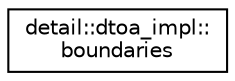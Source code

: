 digraph "Graphical Class Hierarchy"
{
 // LATEX_PDF_SIZE
  edge [fontname="Helvetica",fontsize="10",labelfontname="Helvetica",labelfontsize="10"];
  node [fontname="Helvetica",fontsize="10",shape=record];
  rankdir="LR";
  Node0 [label="detail::dtoa_impl::\lboundaries",height=0.2,width=0.4,color="black", fillcolor="white", style="filled",URL="$structdetail_1_1dtoa__impl_1_1boundaries.html",tooltip=" "];
}
